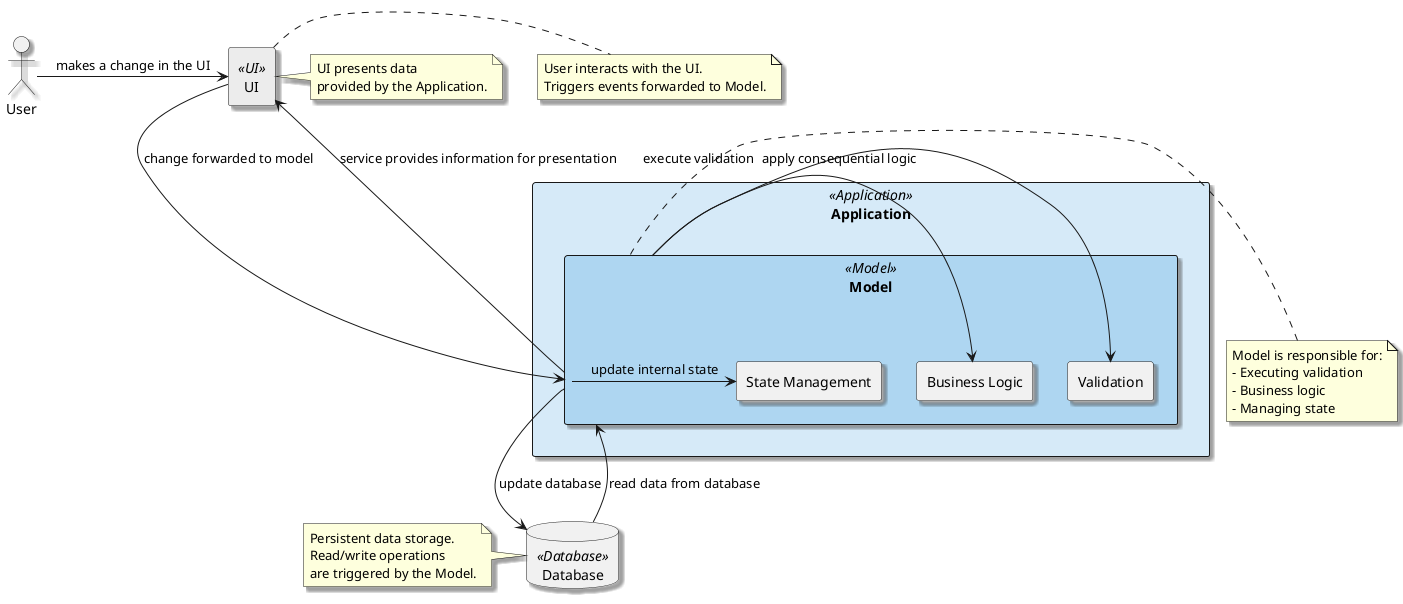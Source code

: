 @startuml
skinparam shadowing true
skinparam rectangle {
  BackgroundColor<<UI>> #ECECEC
  BackgroundColor<<Database>> #FAD7A0
  BackgroundColor<<Application>> #D6EAF8
  BackgroundColor<<Model>> #AED6F1
}

actor User

' Komponen Utama
rectangle "UI" <<UI>> {
}

rectangle "Application" <<Application>> {
  rectangle "Model" <<Model>> {
    rectangle "Validation" as V
    rectangle "Business Logic" as B
    rectangle "State Management" as S
  }
}

database "Database" <<Database>>

' Interaksi antar komponen
User -> "UI" : makes a change in the UI
"UI" --> "Model" : change forwarded to model

"Model" -> V : execute validation
"Model" -> B : apply consequential logic
"Model" -> S : update internal state

"Model" --> "Database" : update database
"Model" <-- "Database" : read data from database

"Model" --> "UI" : service provides information for presentation

' Anotasi tambahan
note right of "UI"
  User interacts with the UI.
  Triggers events forwarded to Model.
end note

note left of "Model"
  Model is responsible for:
  - Executing validation
  - Business logic
  - Managing state
end note

note left of "Database"
  Persistent data storage.
  Read/write operations
  are triggered by the Model.
end note

note right of "UI"
  UI presents data
  provided by the Application.
end note
@enduml
